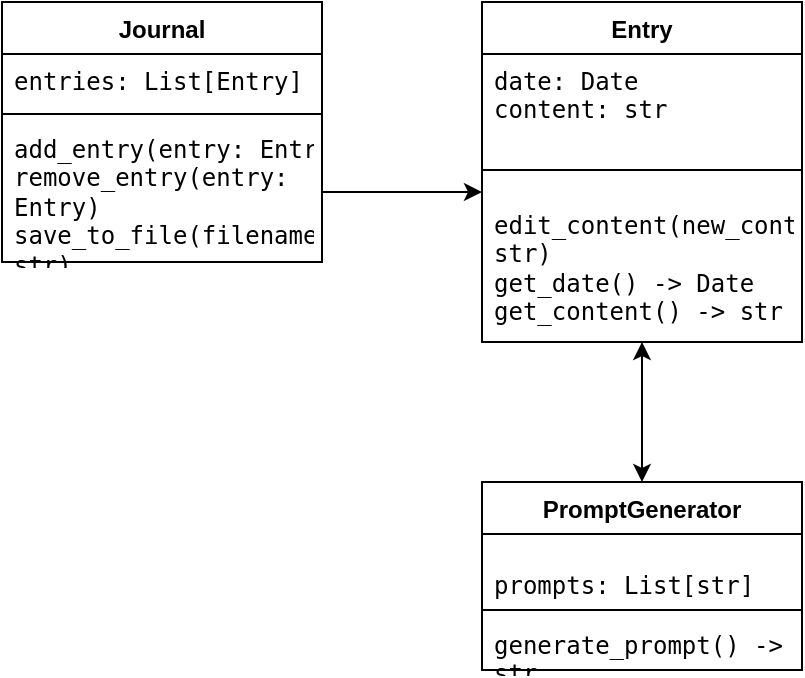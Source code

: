 <mxfile version="22.0.2" type="device">
  <diagram id="C5RBs43oDa-KdzZeNtuy" name="Page-1">
    <mxGraphModel dx="1050" dy="626" grid="1" gridSize="10" guides="1" tooltips="1" connect="1" arrows="1" fold="1" page="1" pageScale="1" pageWidth="827" pageHeight="1169" math="0" shadow="0">
      <root>
        <mxCell id="WIyWlLk6GJQsqaUBKTNV-0" />
        <mxCell id="WIyWlLk6GJQsqaUBKTNV-1" parent="WIyWlLk6GJQsqaUBKTNV-0" />
        <mxCell id="RJgnE4V0gDL_vujqDFpp-4" value="Journal" style="swimlane;fontStyle=1;align=center;verticalAlign=top;childLayout=stackLayout;horizontal=1;startSize=26;horizontalStack=0;resizeParent=1;resizeParentMax=0;resizeLast=0;collapsible=1;marginBottom=0;whiteSpace=wrap;html=1;" vertex="1" parent="WIyWlLk6GJQsqaUBKTNV-1">
          <mxGeometry x="200" y="80" width="160" height="130" as="geometry" />
        </mxCell>
        <mxCell id="RJgnE4V0gDL_vujqDFpp-5" value="&lt;code&gt;entries: List[Entry]&lt;/code&gt;" style="text;strokeColor=none;fillColor=none;align=left;verticalAlign=top;spacingLeft=4;spacingRight=4;overflow=hidden;rotatable=0;points=[[0,0.5],[1,0.5]];portConstraint=eastwest;whiteSpace=wrap;html=1;" vertex="1" parent="RJgnE4V0gDL_vujqDFpp-4">
          <mxGeometry y="26" width="160" height="26" as="geometry" />
        </mxCell>
        <mxCell id="RJgnE4V0gDL_vujqDFpp-6" value="" style="line;strokeWidth=1;fillColor=none;align=left;verticalAlign=middle;spacingTop=-1;spacingLeft=3;spacingRight=3;rotatable=0;labelPosition=right;points=[];portConstraint=eastwest;strokeColor=inherit;" vertex="1" parent="RJgnE4V0gDL_vujqDFpp-4">
          <mxGeometry y="52" width="160" height="8" as="geometry" />
        </mxCell>
        <mxCell id="RJgnE4V0gDL_vujqDFpp-34" style="edgeStyle=orthogonalEdgeStyle;rounded=0;orthogonalLoop=1;jettySize=auto;html=1;" edge="1" parent="RJgnE4V0gDL_vujqDFpp-4" source="RJgnE4V0gDL_vujqDFpp-7">
          <mxGeometry relative="1" as="geometry">
            <mxPoint x="240" y="95" as="targetPoint" />
          </mxGeometry>
        </mxCell>
        <mxCell id="RJgnE4V0gDL_vujqDFpp-7" value="&lt;code&gt;add_entry(entry: Entry)&lt;/code&gt;&lt;br&gt;&lt;code&gt;remove_entry(entry: Entry)&lt;/code&gt;&lt;br&gt;&lt;code&gt;save_to_file(filename: str)&lt;/code&gt;&lt;br&gt;&lt;code&gt;load_from_file(filename: str)&lt;/code&gt;" style="text;strokeColor=none;fillColor=none;align=left;verticalAlign=top;spacingLeft=4;spacingRight=4;overflow=hidden;rotatable=0;points=[[0,0.5],[1,0.5]];portConstraint=eastwest;whiteSpace=wrap;html=1;" vertex="1" parent="RJgnE4V0gDL_vujqDFpp-4">
          <mxGeometry y="60" width="160" height="70" as="geometry" />
        </mxCell>
        <mxCell id="RJgnE4V0gDL_vujqDFpp-9" value="Entry" style="swimlane;fontStyle=1;align=center;verticalAlign=top;childLayout=stackLayout;horizontal=1;startSize=26;horizontalStack=0;resizeParent=1;resizeParentMax=0;resizeLast=0;collapsible=1;marginBottom=0;whiteSpace=wrap;html=1;" vertex="1" parent="WIyWlLk6GJQsqaUBKTNV-1">
          <mxGeometry x="440" y="80" width="160" height="170" as="geometry" />
        </mxCell>
        <mxCell id="RJgnE4V0gDL_vujqDFpp-10" value="&lt;code&gt;date: Date&lt;/code&gt;&lt;br&gt;&lt;code&gt;content: str&lt;/code&gt;" style="text;strokeColor=none;fillColor=none;align=left;verticalAlign=top;spacingLeft=4;spacingRight=4;overflow=hidden;rotatable=0;points=[[0,0.5],[1,0.5]];portConstraint=eastwest;whiteSpace=wrap;html=1;" vertex="1" parent="RJgnE4V0gDL_vujqDFpp-9">
          <mxGeometry y="26" width="160" height="44" as="geometry" />
        </mxCell>
        <mxCell id="RJgnE4V0gDL_vujqDFpp-11" value="" style="line;strokeWidth=1;fillColor=none;align=left;verticalAlign=middle;spacingTop=-1;spacingLeft=3;spacingRight=3;rotatable=0;labelPosition=right;points=[];portConstraint=eastwest;strokeColor=inherit;" vertex="1" parent="RJgnE4V0gDL_vujqDFpp-9">
          <mxGeometry y="70" width="160" height="28" as="geometry" />
        </mxCell>
        <mxCell id="RJgnE4V0gDL_vujqDFpp-12" value="&lt;code&gt;edit_content(new_content: str)&lt;/code&gt;&lt;br&gt;&lt;code&gt;get_date() -&amp;gt; Date&lt;/code&gt;&lt;br&gt;&lt;code&gt;get_content() -&amp;gt; str&lt;/code&gt;" style="text;strokeColor=none;fillColor=none;align=left;verticalAlign=top;spacingLeft=4;spacingRight=4;overflow=hidden;rotatable=0;points=[[0,0.5],[1,0.5]];portConstraint=eastwest;whiteSpace=wrap;html=1;" vertex="1" parent="RJgnE4V0gDL_vujqDFpp-9">
          <mxGeometry y="98" width="160" height="72" as="geometry" />
        </mxCell>
        <mxCell id="RJgnE4V0gDL_vujqDFpp-17" value="&lt;div&gt;PromptGenerator&lt;/div&gt;" style="swimlane;fontStyle=1;align=center;verticalAlign=top;childLayout=stackLayout;horizontal=1;startSize=26;horizontalStack=0;resizeParent=1;resizeParentMax=0;resizeLast=0;collapsible=1;marginBottom=0;whiteSpace=wrap;html=1;" vertex="1" parent="WIyWlLk6GJQsqaUBKTNV-1">
          <mxGeometry x="440" y="320" width="160" height="94" as="geometry" />
        </mxCell>
        <mxCell id="RJgnE4V0gDL_vujqDFpp-18" value="&lt;pre&gt;&lt;code class=&quot;!whitespace-pre hljs language-plaintext&quot;&gt;prompts: List[str]&lt;/code&gt;&lt;/pre&gt;" style="text;strokeColor=none;fillColor=none;align=left;verticalAlign=top;spacingLeft=4;spacingRight=4;overflow=hidden;rotatable=0;points=[[0,0.5],[1,0.5]];portConstraint=eastwest;whiteSpace=wrap;html=1;" vertex="1" parent="RJgnE4V0gDL_vujqDFpp-17">
          <mxGeometry y="26" width="160" height="34" as="geometry" />
        </mxCell>
        <mxCell id="RJgnE4V0gDL_vujqDFpp-19" value="" style="line;strokeWidth=1;fillColor=none;align=left;verticalAlign=middle;spacingTop=-1;spacingLeft=3;spacingRight=3;rotatable=0;labelPosition=right;points=[];portConstraint=eastwest;strokeColor=inherit;" vertex="1" parent="RJgnE4V0gDL_vujqDFpp-17">
          <mxGeometry y="60" width="160" height="8" as="geometry" />
        </mxCell>
        <mxCell id="RJgnE4V0gDL_vujqDFpp-20" value="&lt;code&gt;generate_prompt() -&amp;gt; str&lt;/code&gt;" style="text;strokeColor=none;fillColor=none;align=left;verticalAlign=top;spacingLeft=4;spacingRight=4;overflow=hidden;rotatable=0;points=[[0,0.5],[1,0.5]];portConstraint=eastwest;whiteSpace=wrap;html=1;" vertex="1" parent="RJgnE4V0gDL_vujqDFpp-17">
          <mxGeometry y="68" width="160" height="26" as="geometry" />
        </mxCell>
        <mxCell id="RJgnE4V0gDL_vujqDFpp-37" value="" style="endArrow=classic;startArrow=classic;html=1;rounded=0;exitX=0.5;exitY=0;exitDx=0;exitDy=0;" edge="1" parent="WIyWlLk6GJQsqaUBKTNV-1" source="RJgnE4V0gDL_vujqDFpp-17">
          <mxGeometry width="50" height="50" relative="1" as="geometry">
            <mxPoint x="480" y="310" as="sourcePoint" />
            <mxPoint x="520" y="250" as="targetPoint" />
          </mxGeometry>
        </mxCell>
      </root>
    </mxGraphModel>
  </diagram>
</mxfile>
